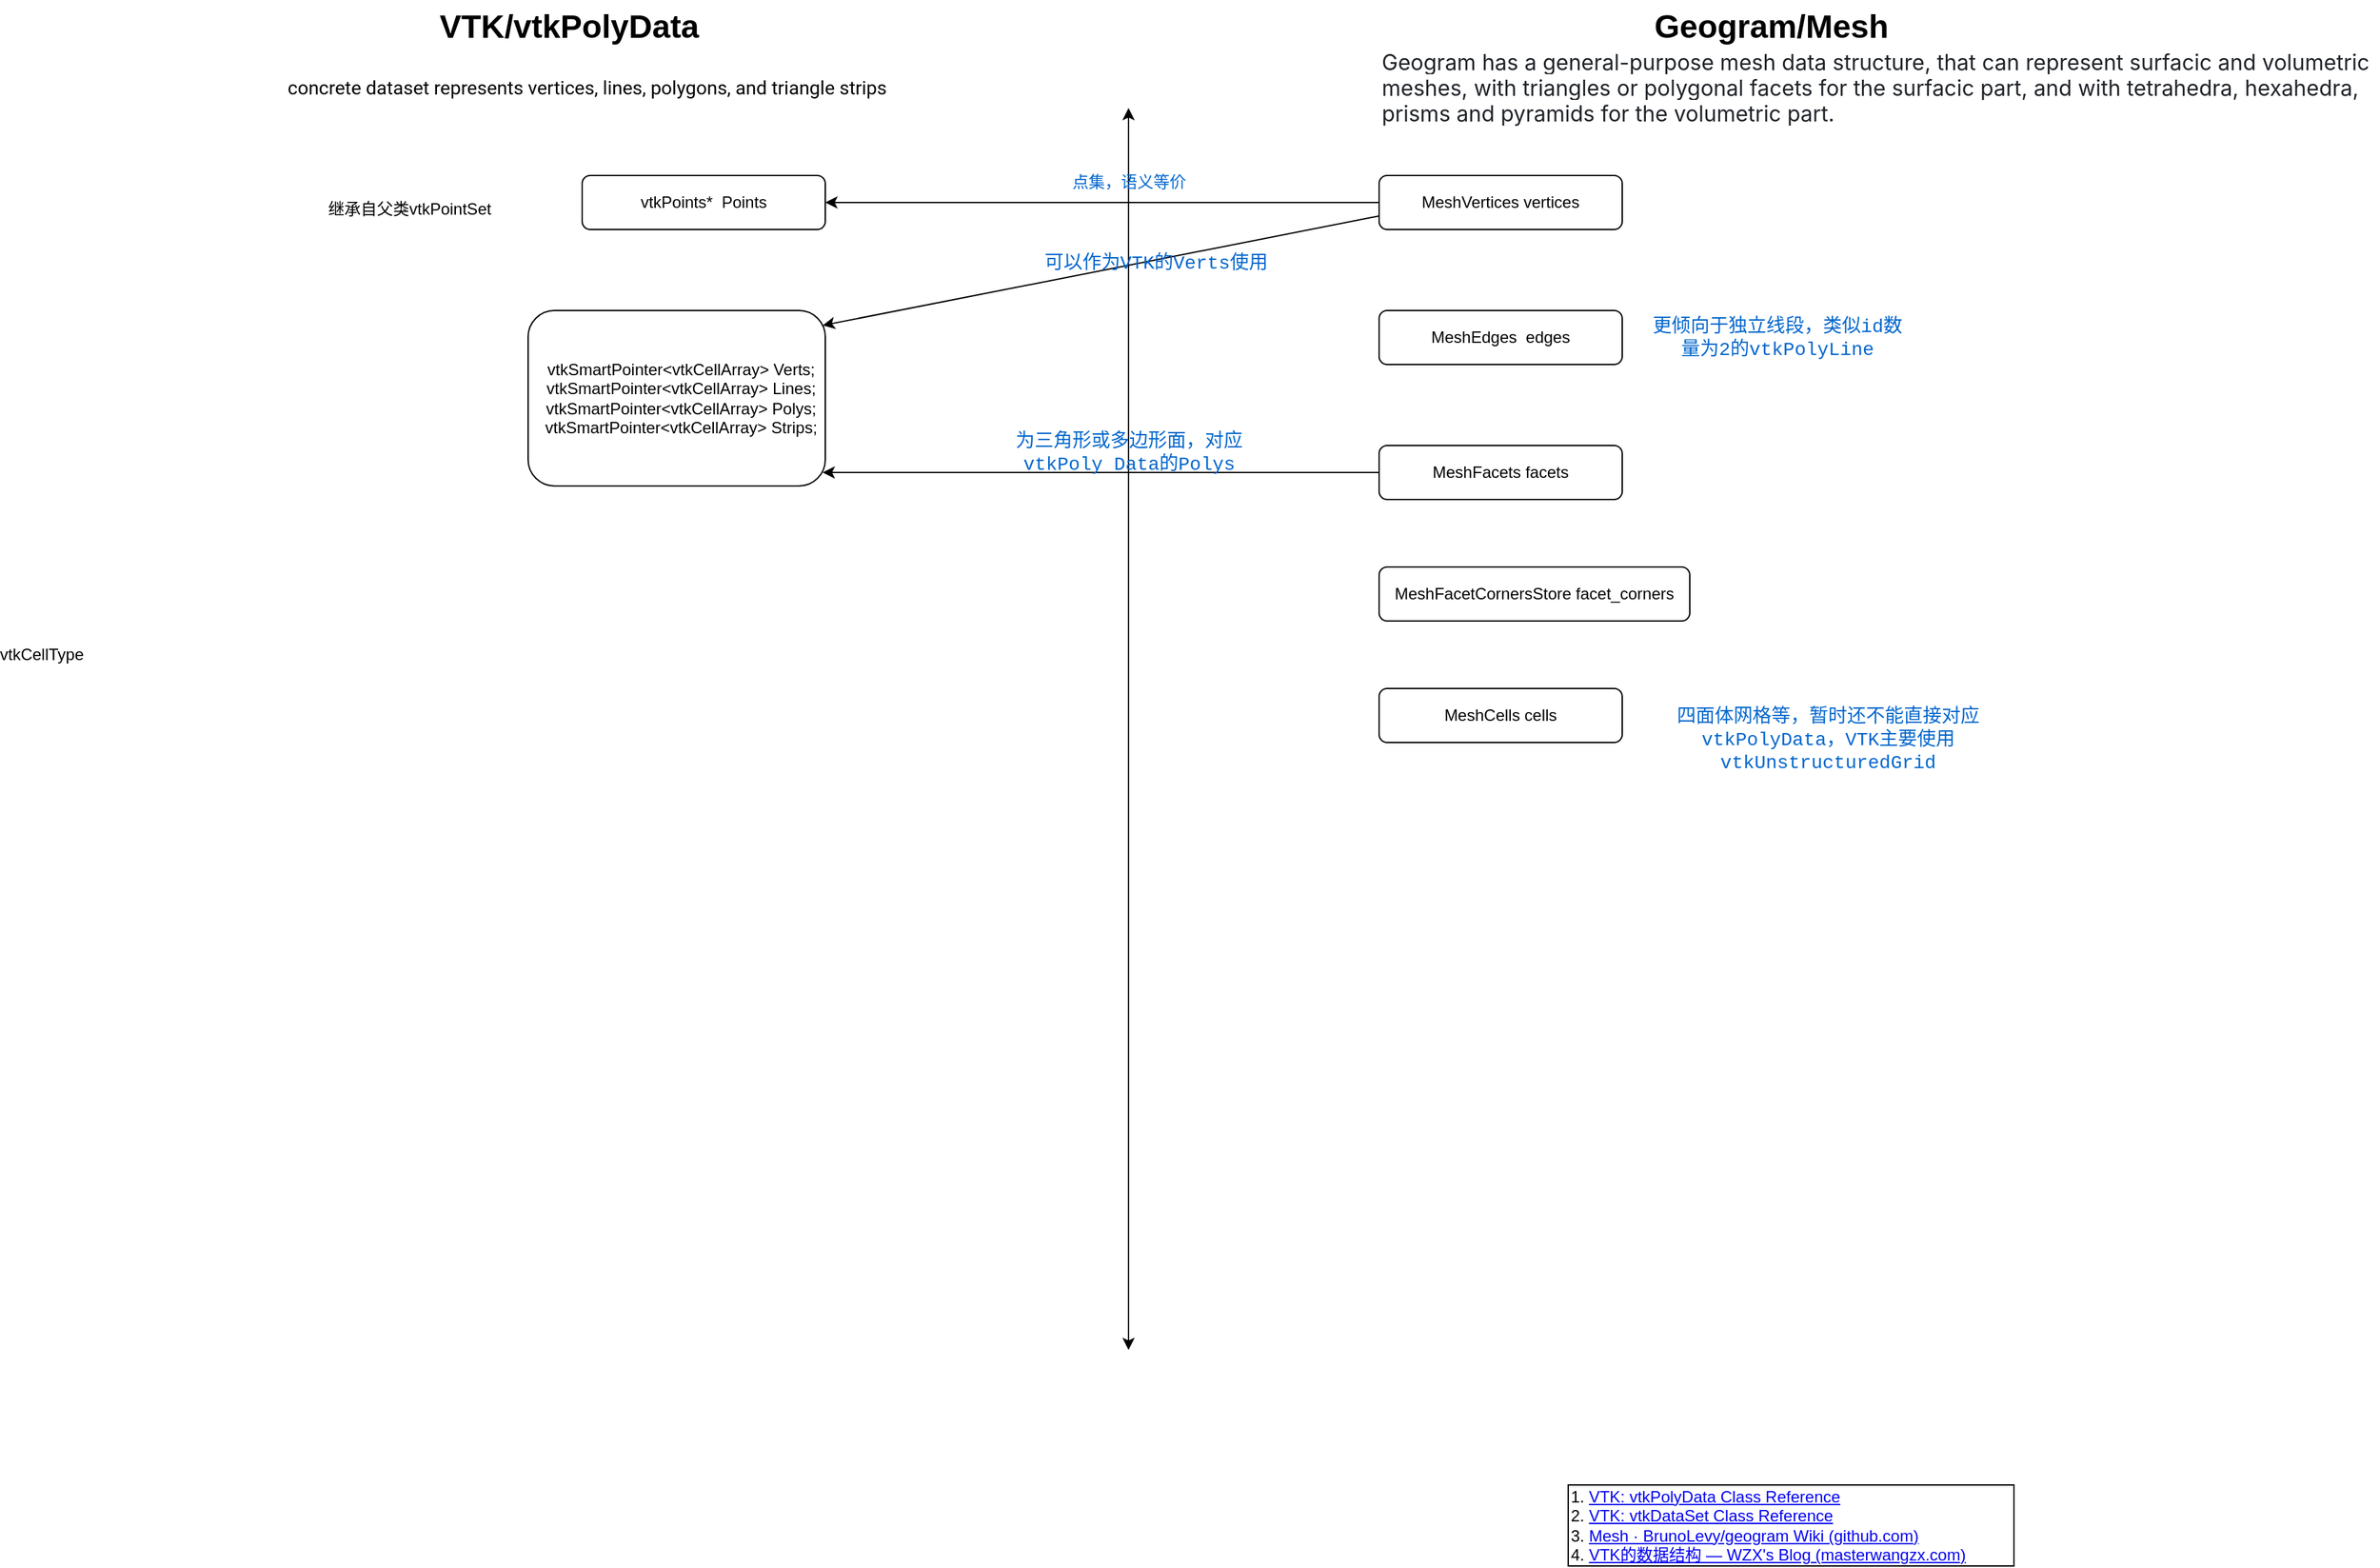 <mxfile version="24.0.2" type="github">
  <diagram name="第 1 页" id="XMMu1WaElMCEHJz5GcHH">
    <mxGraphModel dx="1885" dy="889" grid="1" gridSize="10" guides="1" tooltips="1" connect="1" arrows="1" fold="1" page="1" pageScale="1" pageWidth="2336" pageHeight="1654" math="0" shadow="0">
      <root>
        <mxCell id="0" />
        <mxCell id="1" parent="0" />
        <mxCell id="1BC19tzi-7-pTtwrjPw2-1" value="" style="endArrow=classic;startArrow=classic;html=1;rounded=0;" edge="1" parent="1">
          <mxGeometry width="50" height="50" relative="1" as="geometry">
            <mxPoint x="904.5" y="1040" as="sourcePoint" />
            <mxPoint x="904.5" y="120" as="targetPoint" />
          </mxGeometry>
        </mxCell>
        <mxCell id="1BC19tzi-7-pTtwrjPw2-17" style="edgeStyle=orthogonalEdgeStyle;rounded=0;orthogonalLoop=1;jettySize=auto;html=1;exitX=0;exitY=0.5;exitDx=0;exitDy=0;entryX=1;entryY=0.5;entryDx=0;entryDy=0;" edge="1" parent="1" source="1BC19tzi-7-pTtwrjPw2-2" target="1BC19tzi-7-pTtwrjPw2-7">
          <mxGeometry relative="1" as="geometry" />
        </mxCell>
        <mxCell id="1BC19tzi-7-pTtwrjPw2-2" value="MeshVertices&amp;nbsp;vertices" style="rounded=1;whiteSpace=wrap;html=1;fillColor=none;" vertex="1" parent="1">
          <mxGeometry x="1090" y="170" width="180" height="40" as="geometry" />
        </mxCell>
        <mxCell id="1BC19tzi-7-pTtwrjPw2-3" style="edgeStyle=orthogonalEdgeStyle;rounded=0;orthogonalLoop=1;jettySize=auto;html=1;exitX=1;exitY=1;exitDx=0;exitDy=0;entryX=1;entryY=0.75;entryDx=0;entryDy=0;opacity=0;" edge="1" parent="1" source="1BC19tzi-7-pTtwrjPw2-2" target="1BC19tzi-7-pTtwrjPw2-2">
          <mxGeometry relative="1" as="geometry" />
        </mxCell>
        <mxCell id="1BC19tzi-7-pTtwrjPw2-4" value="MeshEdges&amp;nbsp; edges" style="rounded=1;whiteSpace=wrap;html=1;fillColor=none;" vertex="1" parent="1">
          <mxGeometry x="1090" y="270" width="180" height="40" as="geometry" />
        </mxCell>
        <mxCell id="1BC19tzi-7-pTtwrjPw2-5" value="MeshFacets facets" style="rounded=1;whiteSpace=wrap;html=1;fillColor=none;" vertex="1" parent="1">
          <mxGeometry x="1090" y="370" width="180" height="40" as="geometry" />
        </mxCell>
        <mxCell id="1BC19tzi-7-pTtwrjPw2-6" value="MeshCells cells" style="rounded=1;whiteSpace=wrap;html=1;fillColor=none;" vertex="1" parent="1">
          <mxGeometry x="1090" y="550" width="180" height="40" as="geometry" />
        </mxCell>
        <mxCell id="1BC19tzi-7-pTtwrjPw2-7" value="vtkPoints*&amp;nbsp; Points" style="rounded=1;whiteSpace=wrap;html=1;fillColor=none;" vertex="1" parent="1">
          <mxGeometry x="500" y="170" width="180" height="40" as="geometry" />
        </mxCell>
        <mxCell id="1BC19tzi-7-pTtwrjPw2-8" value="Geogram/Mesh" style="text;strokeColor=none;fillColor=none;html=1;fontSize=24;fontStyle=1;verticalAlign=middle;align=center;" vertex="1" parent="1">
          <mxGeometry x="1330" y="40" width="100" height="40" as="geometry" />
        </mxCell>
        <mxCell id="1BC19tzi-7-pTtwrjPw2-9" value="VTK/vtkPolyData" style="text;strokeColor=none;fillColor=none;html=1;fontSize=24;fontStyle=1;verticalAlign=middle;align=center;" vertex="1" parent="1">
          <mxGeometry x="440" y="40" width="100" height="40" as="geometry" />
        </mxCell>
        <mxCell id="1BC19tzi-7-pTtwrjPw2-10" value="1.&amp;nbsp;&lt;a href=&quot;https://vtk.org/doc/nightly/html/classvtkPolyData.html&quot;&gt;VTK: vtkPolyData Class Reference&lt;/a&gt;&lt;div&gt;2.&amp;nbsp;&lt;a href=&quot;https://vtk.org/doc/nightly/html/classvtkDataSet.html&quot;&gt;VTK: vtkDataSet Class Reference&lt;/a&gt;&lt;br&gt;&lt;div&gt;3.&amp;nbsp;&lt;a style=&quot;background-color: initial;&quot; href=&quot;https://github.com/BrunoLevy/geogram/wiki/Mesh&quot;&gt;Mesh · BrunoLevy/geogram Wiki (github.com)&lt;/a&gt;&lt;/div&gt;&lt;/div&gt;&lt;div&gt;4.&amp;nbsp;&lt;a style=&quot;background-color: initial;&quot; href=&quot;https://masterwangzx.com/2018/10/23/vtk-data-structure/&quot;&gt;VTK的数据结构 — WZX&#39;s Blog (masterwangzx.com)&lt;/a&gt;&lt;/div&gt;" style="rounded=0;whiteSpace=wrap;html=1;align=left;" vertex="1" parent="1">
          <mxGeometry x="1230" y="1140" width="330" height="60" as="geometry" />
        </mxCell>
        <mxCell id="1BC19tzi-7-pTtwrjPw2-11" value="继承自父类vtkPointSet" style="text;html=1;align=left;verticalAlign=middle;whiteSpace=wrap;rounded=0;" vertex="1" parent="1">
          <mxGeometry x="310" y="180" width="130" height="30" as="geometry" />
        </mxCell>
        <mxCell id="1BC19tzi-7-pTtwrjPw2-12" value="MeshFacetCornersStore facet_corners" style="rounded=1;whiteSpace=wrap;html=1;fillColor=none;" vertex="1" parent="1">
          <mxGeometry x="1090" y="460" width="230" height="40" as="geometry" />
        </mxCell>
        <mxCell id="1BC19tzi-7-pTtwrjPw2-13" value="&lt;div&gt;&amp;nbsp; vtkSmartPointer&amp;lt;vtkCellArray&amp;gt; Verts;&lt;/div&gt;&lt;div&gt;&amp;nbsp; vtkSmartPointer&amp;lt;vtkCellArray&amp;gt; Lines;&lt;/div&gt;&lt;div&gt;&amp;nbsp; vtkSmartPointer&amp;lt;vtkCellArray&amp;gt; Polys;&lt;/div&gt;&lt;div&gt;&amp;nbsp; vtkSmartPointer&amp;lt;vtkCellArray&amp;gt; Strips;&lt;/div&gt;" style="rounded=1;whiteSpace=wrap;html=1;fillColor=none;" vertex="1" parent="1">
          <mxGeometry x="460" y="270" width="220" height="130" as="geometry" />
        </mxCell>
        <mxCell id="1BC19tzi-7-pTtwrjPw2-14" value="&lt;span style=&quot;font-family: Roboto, sans-serif; font-size: 14px; background-color: rgb(255, 255, 255);&quot;&gt;concrete dataset represents vertices, lines, polygons, and triangle strips&lt;/span&gt;" style="text;html=1;align=left;verticalAlign=middle;whiteSpace=wrap;rounded=0;" vertex="1" parent="1">
          <mxGeometry x="280" y="90" width="460" height="30" as="geometry" />
        </mxCell>
        <mxCell id="1BC19tzi-7-pTtwrjPw2-15" value="&lt;span style=&quot;color: rgb(31, 35, 40); font-family: -apple-system, BlinkMacSystemFont, &amp;quot;Segoe UI&amp;quot;, &amp;quot;Noto Sans&amp;quot;, Helvetica, Arial, sans-serif, &amp;quot;Apple Color Emoji&amp;quot;, &amp;quot;Segoe UI Emoji&amp;quot;; font-size: 16px; background-color: rgb(255, 255, 255);&quot;&gt;Geogram has a general-purpose mesh data structure, that can represent surfacic and volumetric meshes, with triangles or polygonal facets for the surfacic part, and with tetrahedra, hexahedra, prisms and pyramids for the volumetric part.&lt;/span&gt;" style="text;html=1;align=left;verticalAlign=middle;whiteSpace=wrap;rounded=0;" vertex="1" parent="1">
          <mxGeometry x="1090" y="90" width="740" height="30" as="geometry" />
        </mxCell>
        <mxCell id="1BC19tzi-7-pTtwrjPw2-16" value="vtkCellType" style="text;html=1;align=center;verticalAlign=middle;whiteSpace=wrap;rounded=0;" vertex="1" parent="1">
          <mxGeometry x="70" y="510" width="60" height="30" as="geometry" />
        </mxCell>
        <mxCell id="1BC19tzi-7-pTtwrjPw2-20" value="" style="endArrow=classic;html=1;rounded=0;entryX=0.991;entryY=0.085;entryDx=0;entryDy=0;entryPerimeter=0;exitX=0;exitY=0.75;exitDx=0;exitDy=0;" edge="1" parent="1" source="1BC19tzi-7-pTtwrjPw2-2" target="1BC19tzi-7-pTtwrjPw2-13">
          <mxGeometry width="50" height="50" relative="1" as="geometry">
            <mxPoint x="770" y="280" as="sourcePoint" />
            <mxPoint x="820" y="230" as="targetPoint" />
          </mxGeometry>
        </mxCell>
        <mxCell id="1BC19tzi-7-pTtwrjPw2-21" value="&lt;font color=&quot;#0066cc&quot; face=&quot;Courier New&quot;&gt;点集，语义等价&lt;/font&gt;" style="text;html=1;align=center;verticalAlign=middle;whiteSpace=wrap;rounded=0;" vertex="1" parent="1">
          <mxGeometry x="840" y="160" width="130" height="30" as="geometry" />
        </mxCell>
        <mxCell id="1BC19tzi-7-pTtwrjPw2-22" value="&lt;font color=&quot;#0066cc&quot; style=&quot;font-size: 14px;&quot; face=&quot;Courier New&quot;&gt;可以作为VTK的Verts使用&lt;/font&gt;" style="text;html=1;align=center;verticalAlign=middle;whiteSpace=wrap;rounded=0;" vertex="1" parent="1">
          <mxGeometry x="830" y="220" width="190" height="30" as="geometry" />
        </mxCell>
        <mxCell id="1BC19tzi-7-pTtwrjPw2-23" style="edgeStyle=orthogonalEdgeStyle;rounded=0;orthogonalLoop=1;jettySize=auto;html=1;exitX=0;exitY=0.5;exitDx=0;exitDy=0;entryX=0.991;entryY=0.923;entryDx=0;entryDy=0;entryPerimeter=0;" edge="1" parent="1" source="1BC19tzi-7-pTtwrjPw2-5" target="1BC19tzi-7-pTtwrjPw2-13">
          <mxGeometry relative="1" as="geometry" />
        </mxCell>
        <mxCell id="1BC19tzi-7-pTtwrjPw2-24" value="&lt;font color=&quot;#0066cc&quot; style=&quot;font-size: 14px;&quot; face=&quot;Courier New&quot;&gt;为三角形或多边形面，对应vtkPoly Data的Polys&lt;/font&gt;" style="text;html=1;align=center;verticalAlign=middle;whiteSpace=wrap;rounded=0;" vertex="1" parent="1">
          <mxGeometry x="820" y="360" width="170" height="30" as="geometry" />
        </mxCell>
        <mxCell id="1BC19tzi-7-pTtwrjPw2-25" value="&lt;font face=&quot;Courier New&quot; color=&quot;#0066cc&quot;&gt;&lt;span style=&quot;font-size: 14px;&quot;&gt;更倾向于独立线段，类似id数量为2的vtkPolyLine&lt;/span&gt;&lt;/font&gt;" style="text;html=1;align=center;verticalAlign=middle;whiteSpace=wrap;rounded=0;" vertex="1" parent="1">
          <mxGeometry x="1290" y="275" width="190" height="30" as="geometry" />
        </mxCell>
        <mxCell id="1BC19tzi-7-pTtwrjPw2-26" value="&lt;font face=&quot;Courier New&quot; color=&quot;#0066cc&quot;&gt;&lt;span style=&quot;font-size: 14px;&quot;&gt;四面体网格等，暂时还不能直接对应vtkPolyData，VTK主要使用vtkUnstructuredGrid&lt;/span&gt;&lt;/font&gt;" style="text;html=1;align=center;verticalAlign=middle;whiteSpace=wrap;rounded=0;" vertex="1" parent="1">
          <mxGeometry x="1285" y="555" width="275" height="65" as="geometry" />
        </mxCell>
      </root>
    </mxGraphModel>
  </diagram>
</mxfile>
